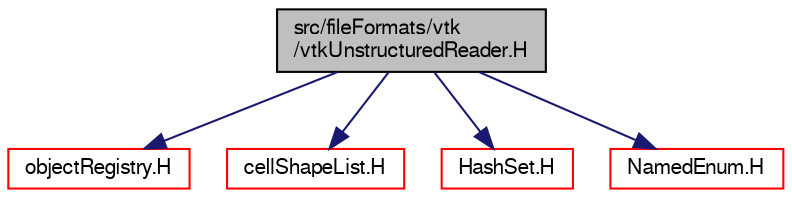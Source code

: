 digraph "src/fileFormats/vtk/vtkUnstructuredReader.H"
{
  bgcolor="transparent";
  edge [fontname="FreeSans",fontsize="10",labelfontname="FreeSans",labelfontsize="10"];
  node [fontname="FreeSans",fontsize="10",shape=record];
  Node0 [label="src/fileFormats/vtk\l/vtkUnstructuredReader.H",height=0.2,width=0.4,color="black", fillcolor="grey75", style="filled", fontcolor="black"];
  Node0 -> Node1 [color="midnightblue",fontsize="10",style="solid",fontname="FreeSans"];
  Node1 [label="objectRegistry.H",height=0.2,width=0.4,color="red",URL="$a09242.html"];
  Node0 -> Node74 [color="midnightblue",fontsize="10",style="solid",fontname="FreeSans"];
  Node74 [label="cellShapeList.H",height=0.2,width=0.4,color="red",URL="$a11294.html"];
  Node0 -> Node166 [color="midnightblue",fontsize="10",style="solid",fontname="FreeSans"];
  Node166 [label="HashSet.H",height=0.2,width=0.4,color="red",URL="$a08471.html"];
  Node0 -> Node64 [color="midnightblue",fontsize="10",style="solid",fontname="FreeSans"];
  Node64 [label="NamedEnum.H",height=0.2,width=0.4,color="red",URL="$a08783.html"];
}
